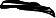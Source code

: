 <?xml version="1.0" encoding="UTF-8"?>
<ipe version="70005" creator="HGeometry"><ipestyle name="opacities">
<opacity name="10%" value="0.1"/>
<opacity name="20%" value="0.2"/>
<opacity name="30%" value="0.3"/>
<opacity name="40%" value="0.4"/>
<opacity name="50%" value="0.5"/>
<opacity name="60%" value="0.6"/>
<opacity name="70%" value="0.7"/>
<opacity name="80%" value="0.8"/>
<opacity name="90%" value="0.9"/>
</ipestyle><ipestyle name="basic">
<color name="red" value="1 0 0"/>
<color name="green" value="0 1 0"/>
<color name="blue" value="0 0 1"/>
<color name="yellow" value="1 1 0"/>
<color name="orange" value="1 0.647 0"/>
<color name="gold" value="1 0.843 0"/>
<color name="purple" value="0.627 0.125 0.941"/>
<color name="gray" value="0.745 0.745 0.745"/>
<color name="brown" value="0.647 0.165 0.165"/>
<color name="navy" value="0 0 0.502"/>
<color name="pink" value="1 0.753 0.796"/>
<color name="seagreen" value="0.18 0.545 0.341"/>
<color name="turquoise" value="0.251 0.878 0.816"/>
<color name="violet" value="0.933 0.51 0.933"/>
<color name="darkblue" value="0 0 0.545"/>
<color name="darkcyan" value="0 0.545 0.545"/>
<color name="darkgray" value="0.663 0.663 0.663"/>
<color name="darkgreen" value="0 0.392 0"/>
<color name="darkmagenta" value="0.545 0 0.545"/>
<color name="darkorange" value="1 0.549 0"/>
<color name="darkred" value="0.545 0 0"/>
<color name="lightblue" value="0.678 0.847 0.902"/>
<color name="lightcyan" value="0.878 1 1"/>
<color name="lightgray" value="0.827 0.827 0.827"/>
<color name="lightgreen" value="0.565 0.933 0.565"/>
<color name="lightyellow" value="1 1 0.878"/>
<dashstyle name="dashed" value="[4] 0"/>
<dashstyle name="dotted" value="[1 3] 0"/>
<dashstyle name="dash dotted" value="[4 2 1 2] 0"/>
<dashstyle name="dash dot dotted" value="[4 2 1 2 1 2] 0"/>
<pen name="heavier" value="0.8"/>
<pen name="fat" value="1.2"/>
<pen name="ultrafat" value="2"/>
<textsize name="large" value="\large"/>
<textsize name="Large" value="\Large"/>
<textsize name="LARGE" value="\LARGE"/>
<textsize name="huge" value="\huge"/>
<textsize name="Huge" value="\Huge"/>
<textsize name="small" value="\small"/>
<textsize name="footnote" value="\footnotesize"/>
<textsize name="tiny" value="\tiny"/>
<symbolsize name="small" value="2"/>
<symbolsize name="tiny" value="1.1"/>
<symbolsize name="large" value="5"/>
<arrowsize name="small" value="5"/>
<arrowsize name="tiny" value="3"/>
<arrowsize name="large" value="10"/>
<gridsize name="4 pts" value="4"/>
<gridsize name="8 pts (~3 mm)" value="8"/>
<gridsize name="16 pts (~6 mm)" value="16"/>
<gridsize name="32 pts (~12 mm)" value="32"/>
<gridsize name="10 pts (~3.5 mm)" value="10"/>
<gridsize name="20 pts (~7 mm)" value="20"/>
<gridsize name="14 pts (~5 mm)" value="14"/>
<gridsize name="28 pts (~10 mm)" value="28"/>
<gridsize name="56 pts (~20 mm)" value="56"/>
<anglesize name="90 deg" value="90"/>
<anglesize name="60 deg" value="60"/>
<anglesize name="45 deg" value="45"/>
<anglesize name="30 deg" value="30"/>
<anglesize name="22.5 deg" value="22.5"/>
<symbol name="mark/circle(sx)" transformations="translations">
<path fill="sym-stroke">
0.6 0 0 0.6 0 0 e 0.4 0 0 0.4 0 0 e
</path></symbol>
<symbol name="mark/disk(sx)" transformations="translations">
<path fill="sym-stroke">
0.6 0 0 0.6 0 0 e
</path></symbol>
<symbol name="mark/fdisk(sfx)" transformations="translations">
<group><path fill="sym-fill">
0.5 0 0 0.5 0 0 e
</path><path fill="sym-stroke" fillrule="eofill">
0.6 0 0 0.6 0 0 e 0.4 0 0 0.4 0 0 e
</path></group></symbol>
<symbol name="mark/box(sx)" transformations="translations">
<path fill="sym-stroke" fillrule="eofill">
-0.6 -0.6 m 0.6 -0.6 l 0.6 0.6 l -0.6 0.6 l h
-0.4 -0.4 m 0.4 -0.4 l 0.4 0.4 l -0.4 0.4 l h</path></symbol>
<symbol name="mark/square(sx)" transformations="translations">
<path fill="sym-stroke">
-0.6 -0.6 m 0.6 -0.6 l 0.6 0.6 l -0.6 0.6 l h</path></symbol>
<symbol name="mark/fsquare(sfx)" transformations="translations">
<group><path fill="sym-fill">
-0.5 -0.5 m 0.5 -0.5 l 0.5 0.5 l -0.5 0.5 l h</path>
<path fill="sym-stroke" fillrule="eofill">
-0.6 -0.6 m 0.6 -0.6 l 0.6 0.6 l -0.6 0.6 l h
-0.4 -0.4 m 0.4 -0.4 l 0.4 0.4 l -0.4 0.4 l h</path></group></symbol>
<symbol name="mark/cross(sx)" transformations="translations">
<group><path fill="sym-stroke">
-0.43 -0.57 m 0.57 0.43 l 0.43 0.57 l -0.57 -0.43 l h</path>
<path fill="sym-stroke">
-0.43 0.57 m 0.57 -0.43 l 0.43 -0.57 l -0.57 0.43 l h</path>
</group></symbol>
<symbol name="arrow/arc(spx)">
<path pen="sym-pen" stroke="sym-stroke" fill="sym-stroke">
0 0 m -1.0 0.333 l -1.0 -0.333 l h</path></symbol>
<symbol name="arrow/farc(spx)">
<path pen="sym-pen" stroke="sym-stroke" fill="white">
0 0 m -1.0 0.333 l -1.0 -0.333 l h</path></symbol>
<symbol name="arrow/ptarc(spx)">
<path pen="sym-pen" stroke="sym-stroke" fill="sym-stroke">
0 0 m -1.0 0.333 l -0.8 0 l -1.0 -0.333 l h</path></symbol>
<symbol name="arrow/fptarc(spx)">
<path pen="sym-pen" stroke="sym-stroke" fill="white">
0 0 m -1.0 0.333 l -0.8 0 l -1.0 -0.333 l h</path></symbol>
<symbol name="arrow/fnormal(spx)">
<path pen="sym-pen" stroke="sym-stroke" fill="white">
0 0 m -1.0 0.333 l -1.0 -0.333 l h</path></symbol>
<symbol name="arrow/pointed(spx)">
<path pen="sym-pen" stroke="sym-stroke" fill="sym-stroke">
0 0 m -1.0 0.333 l -0.8 0 l -1.0 -0.333 l h</path></symbol>
<symbol name="arrow/fpointed(spx)">
<path pen="sym-pen" stroke="sym-stroke" fill="white">
0 0 m -1.0 0.333 l -0.8 0 l -1.0 -0.333 l h</path></symbol>
<symbol name="arrow/linear(spx)">
<path pen="sym-pen" stroke="sym-stroke">
-1.0 0.333 m 0 0 l -1.0 -0.333 l</path></symbol>
<symbol name="arrow/fdouble(spx)">
<path pen="sym-pen" stroke="sym-stroke" fill="white">
0 0 m -1.0 0.333 l -1.0 -0.333 l h
-1 0 m -2.0 0.333 l -2.0 -0.333 l h
</path></symbol>
<symbol name="arrow/double(spx)">
<path pen="sym-pen" stroke="sym-stroke" fill="sym-stroke">
0 0 m -1.0 0.333 l -1.0 -0.333 l h
-1 0 m -2.0 0.333 l -2.0 -0.333 l h
</path></symbol>
<tiling name="falling" angle="-60" width="1" step="4"/>
<tiling name="rising" angle="30" width="1" step="4"/>
<textstyle name="center" begin="\begin{center}" end="\end{center}"/>
<textstyle name="itemize" begin="\begin{itemize}" end="\end{itemize}"/>
<textstyle name="item" begin="\begin{itemize}\item{}" end="\end{itemize}"/>
</ipestyle><page><layer name="alpha"/><view layers="alpha" active="alpha"/><path>2997.020000000000 650.420000000000 m
2996.530000000000 652.260000000000 l
2996.470000000000 652.370000000000 l
2995.120000000000 653.500000000000 l
2994.600000000000 653.650000000000 l
2991.540000000000 654.390000000000 l
2991.410000000000 654.610000000000 l
2990.840000000000 655.220000000000 l
2990.630000000000 655.270000000000 l
2989.320000000000 655.510000000000 l
2989.010000000000 655.530000000000 l
2988.760000000000 655.510000000000 l
2988.590000000000 655.450000000000 l
2988.300000000000 655.280000000000 l
2988.010000000000 655.290000000000 l
2987.460000000000 655.350000000000 l
2985.270000000000 655.760000000000 l
2985.030000000000 655.810000000000 l
2984.820000000000 655.870000000000 l
2983.980000000000 656.230000000000 l
2983.780000000000 656.290000000000 l
2979.570000000000 656.060000000000 l
2979.340000000000 656.030000000000 l
2978.660000000000 655.930000000000 l
2978.550000000000 655.830000000000 l
2977.650000000000 654.420000000000 l
2977.510000000000 653.870000000000 l
2977.610000000000 653.770000000000 l
2977.740000000000 653.690000000000 l
2977.970000000000 653.640000000000 l
2979.430000000000 653.590000000000 l
2982.880000000000 654.080000000000 l
2983.780000000000 653.590000000000 l
2984.430000000000 653.310000000000 l
2985.500000000000 653.090000000000 l
2990.060000000000 652.670000000000 l
2991.300000000000 652.590000000000 l
2991.840000000000 652.530000000000 l
2995.060000000000 651.630000000000 l
2996.300000000000 650.940000000000 l
2996.710000000000 650.690000000000 l
2996.840000000000 650.600000000000 l
h
</path><path>2997.020000000000 650.420000000000 m
2996.530000000000 652.260000000000 l
2996.840000000000 650.600000000000 l
h
</path><path>2996.530000000000 652.260000000000 m
2996.470000000000 652.370000000000 l
2991.840000000000 652.530000000000 l
h
</path><path>2996.530000000000 652.260000000000 m
2991.840000000000 652.530000000000 l
2995.060000000000 651.630000000000 l
h
</path><path>2996.530000000000 652.260000000000 m
2995.060000000000 651.630000000000 l
2996.300000000000 650.940000000000 l
h
</path><path>2996.530000000000 652.260000000000 m
2996.300000000000 650.940000000000 l
2996.710000000000 650.690000000000 l
h
</path><path>2996.530000000000 652.260000000000 m
2996.710000000000 650.690000000000 l
2996.840000000000 650.600000000000 l
h
</path><path>2996.470000000000 652.370000000000 m
2995.120000000000 653.500000000000 l
2991.840000000000 652.530000000000 l
h
</path><path>2995.120000000000 653.500000000000 m
2994.600000000000 653.650000000000 l
2983.780000000000 653.590000000000 l
h
</path><path>2995.120000000000 653.500000000000 m
2983.780000000000 653.590000000000 l
2984.430000000000 653.310000000000 l
h
</path><path>2995.120000000000 653.500000000000 m
2984.430000000000 653.310000000000 l
2985.500000000000 653.090000000000 l
h
</path><path>2995.120000000000 653.500000000000 m
2985.500000000000 653.090000000000 l
2990.060000000000 652.670000000000 l
h
</path><path>2995.120000000000 653.500000000000 m
2990.060000000000 652.670000000000 l
2991.300000000000 652.590000000000 l
h
</path><path>2995.120000000000 653.500000000000 m
2991.300000000000 652.590000000000 l
2991.840000000000 652.530000000000 l
h
</path><path>2994.600000000000 653.650000000000 m
2991.540000000000 654.390000000000 l
2982.880000000000 654.080000000000 l
h
</path><path>2994.600000000000 653.650000000000 m
2982.880000000000 654.080000000000 l
2983.780000000000 653.590000000000 l
h
</path><path>2991.540000000000 654.390000000000 m
2991.410000000000 654.610000000000 l
2977.650000000000 654.420000000000 l
h
</path><path>2991.540000000000 654.390000000000 m
2977.650000000000 654.420000000000 l
2982.880000000000 654.080000000000 l
h
</path><path>2991.410000000000 654.610000000000 m
2990.840000000000 655.220000000000 l
2988.300000000000 655.280000000000 l
h
</path><path>2991.410000000000 654.610000000000 m
2988.300000000000 655.280000000000 l
2988.010000000000 655.290000000000 l
h
</path><path>2991.410000000000 654.610000000000 m
2988.010000000000 655.290000000000 l
2978.550000000000 655.830000000000 l
h
</path><path>2991.410000000000 654.610000000000 m
2978.550000000000 655.830000000000 l
2977.650000000000 654.420000000000 l
h
</path><path>2990.840000000000 655.220000000000 m
2990.630000000000 655.270000000000 l
2988.300000000000 655.280000000000 l
h
</path><path>2990.630000000000 655.270000000000 m
2989.320000000000 655.510000000000 l
2988.300000000000 655.280000000000 l
h
</path><path>2989.320000000000 655.510000000000 m
2989.010000000000 655.530000000000 l
2988.760000000000 655.510000000000 l
h
</path><path>2989.320000000000 655.510000000000 m
2988.760000000000 655.510000000000 l
2988.590000000000 655.450000000000 l
h
</path><path>2989.320000000000 655.510000000000 m
2988.590000000000 655.450000000000 l
2988.300000000000 655.280000000000 l
h
</path><path>2988.010000000000 655.290000000000 m
2987.460000000000 655.350000000000 l
2978.550000000000 655.830000000000 l
h
</path><path>2987.460000000000 655.350000000000 m
2985.270000000000 655.760000000000 l
2978.550000000000 655.830000000000 l
h
</path><path>2985.270000000000 655.760000000000 m
2985.030000000000 655.810000000000 l
2978.550000000000 655.830000000000 l
h
</path><path>2985.030000000000 655.810000000000 m
2984.820000000000 655.870000000000 l
2978.550000000000 655.830000000000 l
h
</path><path>2984.820000000000 655.870000000000 m
2983.980000000000 656.230000000000 l
2978.660000000000 655.930000000000 l
h
</path><path>2984.820000000000 655.870000000000 m
2978.660000000000 655.930000000000 l
2978.550000000000 655.830000000000 l
h
</path><path>2983.980000000000 656.230000000000 m
2983.780000000000 656.290000000000 l
2979.570000000000 656.060000000000 l
h
</path><path>2983.980000000000 656.230000000000 m
2979.570000000000 656.060000000000 l
2979.340000000000 656.030000000000 l
h
</path><path>2983.980000000000 656.230000000000 m
2979.340000000000 656.030000000000 l
2978.660000000000 655.930000000000 l
h
</path><path>2977.650000000000 654.420000000000 m
2977.510000000000 653.870000000000 l
2982.880000000000 654.080000000000 l
h
</path><path>2977.510000000000 653.870000000000 m
2977.610000000000 653.770000000000 l
2982.880000000000 654.080000000000 l
h
</path><path>2977.610000000000 653.770000000000 m
2977.740000000000 653.690000000000 l
2982.880000000000 654.080000000000 l
h
</path><path>2977.740000000000 653.690000000000 m
2977.970000000000 653.640000000000 l
2982.880000000000 654.080000000000 l
h
</path><path>2977.970000000000 653.640000000000 m
2979.430000000000 653.590000000000 l
2982.880000000000 654.080000000000 l
h
</path></page></ipe>